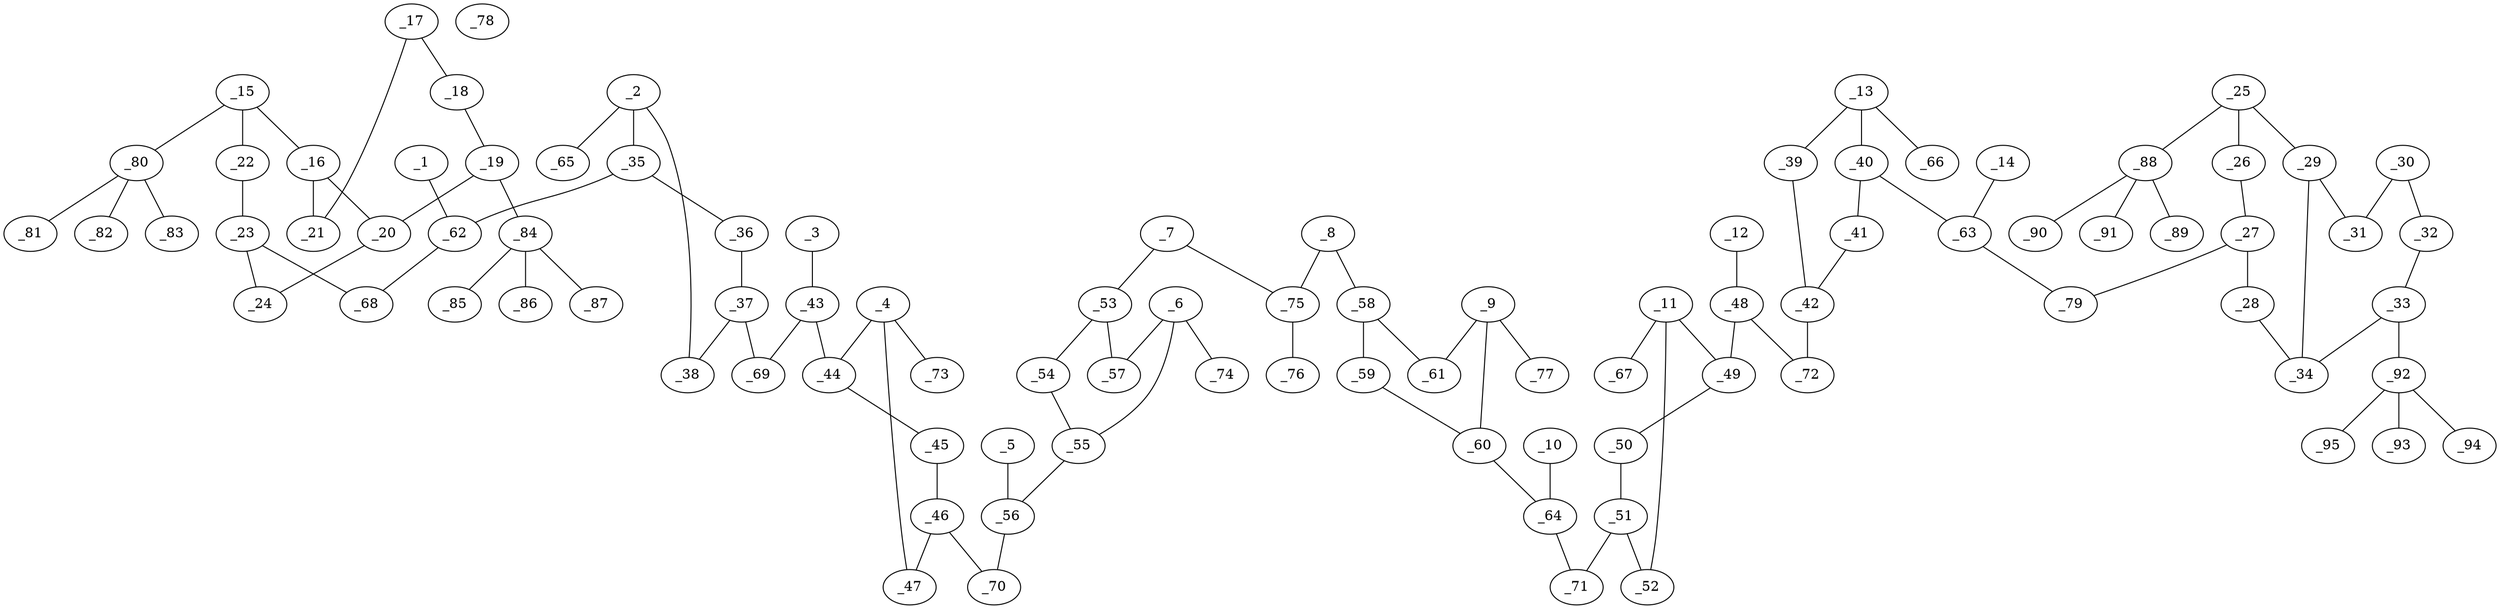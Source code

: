 graph molid670887 {
	_1	 [charge=0,
		chem=2,
		symbol="O  ",
		x="13.9265",
		y="13.0265"];
	_62	 [charge=0,
		chem=1,
		symbol="C  ",
		x="13.9265",
		y="12.0265"];
	_1 -- _62	 [valence=2];
	_2	 [charge=0,
		chem=4,
		symbol="N  ",
		x="12.1469",
		y="11.9332"];
	_35	 [charge=0,
		chem=1,
		symbol="C  ",
		x="13.0605",
		y="11.5265"];
	_2 -- _35	 [valence=1];
	_38	 [charge=0,
		chem=1,
		symbol="C  ",
		x="11.4778",
		y="11.1901"];
	_2 -- _38	 [valence=1];
	_65	 [charge=0,
		chem=1,
		symbol="C  ",
		x="11.939",
		y="12.9114"];
	_2 -- _65	 [valence=1];
	_3	 [charge=0,
		chem=2,
		symbol="O  ",
		x="9.9888",
		y="10.115"];
	_43	 [charge=0,
		chem=1,
		symbol="C  ",
		x="10.5765",
		y="9.306"];
	_3 -- _43	 [valence=2];
	_4	 [charge=0,
		chem=4,
		symbol="N  ",
		x="9.1916",
		y="8.1845"];
	_44	 [charge=0,
		chem=1,
		symbol="C  ",
		x="10.1698",
		y="8.3924"];
	_4 -- _44	 [valence=1];
	_47	 [charge=0,
		chem=1,
		symbol="C  ",
		x="9.0871",
		y="7.19"];
	_4 -- _47	 [valence=1];
	_73	 [charge=0,
		chem=1,
		symbol="C  ",
		x="8.4485",
		y="8.8537"];
	_4 -- _73	 [valence=1];
	_5	 [charge=0,
		chem=2,
		symbol="O  ",
		x="8.5144",
		y="5.445"];
	_56	 [charge=0,
		chem=1,
		symbol="C  ",
		x="9.4654",
		y="5.136"];
	_5 -- _56	 [valence=2];
	_6	 [charge=0,
		chem=4,
		symbol="N  ",
		x="10.5869",
		y="3.7511"];
	_55	 [charge=0,
		chem=1,
		symbol="C  ",
		x="9.6733",
		y="4.1578"];
	_6 -- _55	 [valence=1];
	_57	 [charge=0,
		chem=1,
		symbol="C  ",
		x="10.4823",
		y="2.7566"];
	_6 -- _57	 [valence=1];
	_74	 [charge=0,
		chem=1,
		symbol="C  ",
		x="11.4529",
		y="4.2511"];
	_6 -- _74	 [valence=1];
	_7	 [charge=0,
		chem=4,
		symbol="N  ",
		x="9.0975",
		y="1.6351"];
	_53	 [charge=0,
		chem=1,
		symbol="C  ",
		x="9.5042",
		y="2.5487"];
	_7 -- _53	 [valence=1];
	_75	 [charge=0,
		chem=1,
		symbol="C  ",
		x="9.6852",
		y="0.8261"];
	_7 -- _75	 [valence=1];
	_8	 [charge=0,
		chem=4,
		symbol="N  ",
		x="9.2785",
		y="-0.0874"];
	_58	 [charge=0,
		chem=1,
		symbol="C  ",
		x="9.8663",
		y="-0.8965"];
	_8 -- _58	 [valence=1];
	_8 -- _75	 [valence=1];
	_9	 [charge=0,
		chem=4,
		symbol="N  ",
		x="11.1753",
		y="-1.8475"];
	_60	 [charge=0,
		chem=1,
		symbol="C  ",
		x="10.3663",
		y="-2.4353"];
	_9 -- _60	 [valence=1];
	_61	 [charge=0,
		chem=1,
		symbol="C  ",
		x="10.8663",
		y="-0.8965"];
	_9 -- _61	 [valence=1];
	_77	 [charge=0,
		chem=1,
		symbol="C  ",
		x="12.1264",
		y="-2.1565"];
	_9 -- _77	 [valence=1];
	_10	 [charge=0,
		chem=2,
		symbol="O  ",
		x="11.2323",
		y="-3.9353"];
	_64	 [charge=0,
		chem=1,
		symbol="C  ",
		x="10.3663",
		y="-3.4353"];
	_10 -- _64	 [valence=2];
	_11	 [charge=0,
		chem=4,
		symbol="N  ",
		x="10.0002",
		y="-6.4741"];
	_49	 [charge=0,
		chem=1,
		symbol="C  ",
		x="9.0002",
		y="-6.4741"];
	_11 -- _49	 [valence=1];
	_52	 [charge=0,
		chem=1,
		symbol="C  ",
		x="10.3093",
		y="-5.5231"];
	_11 -- _52	 [valence=1];
	_67	 [charge=0,
		chem=1,
		symbol="C  ",
		x="10.588",
		y="-7.2832"];
	_11 -- _67	 [valence=1];
	_12	 [charge=0,
		chem=2,
		symbol="O  ",
		x="8.8192",
		y="-8.1967"];
	_48	 [charge=0,
		chem=1,
		symbol="C  ",
		x="8.4125",
		y="-7.2832"];
	_12 -- _48	 [valence=2];
	_13	 [charge=0,
		chem=4,
		symbol="N  ",
		x="5.5211",
		y="-8.9387"];
	_39	 [charge=0,
		chem=1,
		symbol="C  ",
		x="5.8301",
		y="-7.9876"];
	_13 -- _39	 [valence=1];
	_40	 [charge=0,
		chem=1,
		symbol="C  ",
		x="6.3301",
		y="-9.5265"];
	_13 -- _40	 [valence=1];
	_66	 [charge=0,
		chem=1,
		symbol="C  ",
		x="4.5701",
		y="-9.2477"];
	_13 -- _66	 [valence=1];
	_14	 [charge=0,
		chem=2,
		symbol="O  ",
		x="7.1962",
		y="-11.0265"];
	_63	 [charge=0,
		chem=1,
		symbol="C  ",
		x="6.3301",
		y="-10.5265"];
	_14 -- _63	 [valence=2];
	_15	 [charge=0,
		chem=1,
		symbol="C  ",
		x="16.5246",
		y="13.5265"];
	_16	 [charge=0,
		chem=1,
		symbol="C  ",
		x="17.3906",
		y="13.0265"];
	_15 -- _16	 [valence=1];
	_22	 [charge=0,
		chem=1,
		symbol="C  ",
		x="15.6586",
		y="13.0265"];
	_15 -- _22	 [valence=2];
	_80	 [charge=0,
		chem=6,
		symbol="P  ",
		x="16.5246",
		y="14.5265"];
	_15 -- _80	 [valence=1];
	_20	 [charge=0,
		chem=1,
		symbol="C  ",
		x="17.3906",
		y="12.0265"];
	_16 -- _20	 [valence=2];
	_21	 [charge=0,
		chem=1,
		symbol="C  ",
		x="18.2566",
		y="13.5265"];
	_16 -- _21	 [valence=1];
	_17	 [charge=0,
		chem=1,
		symbol="C  ",
		x="19.1227",
		y="13.0265"];
	_18	 [charge=0,
		chem=1,
		symbol="C  ",
		x="19.1227",
		y="12.0265"];
	_17 -- _18	 [valence=1];
	_17 -- _21	 [valence=2];
	_19	 [charge=0,
		chem=1,
		symbol="C  ",
		x="18.2566",
		y="11.5265"];
	_18 -- _19	 [valence=2];
	_19 -- _20	 [valence=1];
	_84	 [charge=0,
		chem=6,
		symbol="P  ",
		x="18.2566",
		y="10.5265"];
	_19 -- _84	 [valence=1];
	_24	 [charge=0,
		chem=1,
		symbol="C  ",
		x="16.5246",
		y="11.5265"];
	_20 -- _24	 [valence=1];
	_23	 [charge=0,
		chem=1,
		symbol="C  ",
		x="15.6586",
		y="12.0265"];
	_22 -- _23	 [valence=1];
	_23 -- _24	 [valence=2];
	_68	 [charge=0,
		chem=4,
		symbol="N  ",
		x="14.7925",
		y="11.5265"];
	_23 -- _68	 [valence=1];
	_25	 [charge=0,
		chem=1,
		symbol="C  ",
		x="6.3301",
		y="-13.5265"];
	_26	 [charge=0,
		chem=1,
		symbol="C  ",
		x="6.3301",
		y="-12.5265"];
	_25 -- _26	 [valence=2];
	_29	 [charge=0,
		chem=1,
		symbol="C  ",
		x="5.4641",
		y="-14.0265"];
	_25 -- _29	 [valence=1];
	_88	 [charge=0,
		chem=6,
		symbol="P  ",
		x="7.1961",
		y="-14.0265"];
	_25 -- _88	 [valence=1];
	_27	 [charge=0,
		chem=1,
		symbol="C  ",
		x="5.4641",
		y="-12.0265"];
	_26 -- _27	 [valence=1];
	_28	 [charge=0,
		chem=1,
		symbol="C  ",
		x="4.5981",
		y="-12.5265"];
	_27 -- _28	 [valence=2];
	_79	 [charge=0,
		chem=4,
		symbol="N  ",
		x="5.4641",
		y="-11.0265"];
	_27 -- _79	 [valence=1];
	_34	 [charge=0,
		chem=1,
		symbol="C  ",
		x="4.5981",
		y="-13.5265"];
	_28 -- _34	 [valence=1];
	_31	 [charge=0,
		chem=1,
		symbol="C  ",
		x="5.4641",
		y="-15.0265"];
	_29 -- _31	 [valence=2];
	_29 -- _34	 [valence=1];
	_30	 [charge=0,
		chem=1,
		symbol="C  ",
		x="4.5981",
		y="-15.5265"];
	_30 -- _31	 [valence=1];
	_32	 [charge=0,
		chem=1,
		symbol="C  ",
		x="3.732",
		y="-15.0265"];
	_30 -- _32	 [valence=2];
	_33	 [charge=0,
		chem=1,
		symbol="C  ",
		x="3.732",
		y="-14.0265"];
	_32 -- _33	 [valence=1];
	_33 -- _34	 [valence=2];
	_92	 [charge=0,
		chem=6,
		symbol="P  ",
		x="2.866",
		y="-13.5265"];
	_33 -- _92	 [valence=1];
	_36	 [charge=0,
		chem=1,
		symbol="C  ",
		x="12.9559",
		y="10.532"];
	_35 -- _36	 [valence=2];
	_35 -- _62	 [valence=1];
	_37	 [charge=0,
		chem=1,
		symbol="C  ",
		x="11.9778",
		y="10.3241"];
	_36 -- _37	 [valence=1];
	_37 -- _38	 [valence=2];
	_69	 [charge=0,
		chem=4,
		symbol="N  ",
		x="11.5711",
		y="9.4105"];
	_37 -- _69	 [valence=1];
	_42	 [charge=0,
		chem=1,
		symbol="C  ",
		x="6.8301",
		y="-7.9876"];
	_39 -- _42	 [valence=2];
	_41	 [charge=0,
		chem=1,
		symbol="C  ",
		x="7.1392",
		y="-8.9387"];
	_40 -- _41	 [valence=2];
	_40 -- _63	 [valence=1];
	_41 -- _42	 [valence=1];
	_72	 [charge=0,
		chem=4,
		symbol="N  ",
		x="7.4179",
		y="-7.1786"];
	_42 -- _72	 [valence=1];
	_43 -- _44	 [valence=1];
	_43 -- _69	 [valence=1];
	_45	 [charge=0,
		chem=1,
		symbol="C  ",
		x="10.6698",
		y="7.5264"];
	_44 -- _45	 [valence=2];
	_46	 [charge=0,
		chem=1,
		symbol="C  ",
		x="10.0007",
		y="6.7833"];
	_45 -- _46	 [valence=1];
	_46 -- _47	 [valence=2];
	_70	 [charge=0,
		chem=4,
		symbol="N  ",
		x="10.2086",
		y="5.8051"];
	_46 -- _70	 [valence=1];
	_48 -- _49	 [valence=1];
	_48 -- _72	 [valence=1];
	_50	 [charge=0,
		chem=1,
		symbol="C  ",
		x="8.6912",
		y="-5.5231"];
	_49 -- _50	 [valence=2];
	_51	 [charge=0,
		chem=1,
		symbol="C  ",
		x="9.5002",
		y="-4.9353"];
	_50 -- _51	 [valence=1];
	_51 -- _52	 [valence=2];
	_71	 [charge=0,
		chem=4,
		symbol="N  ",
		x="9.5002",
		y="-3.9353"];
	_51 -- _71	 [valence=1];
	_54	 [charge=0,
		chem=1,
		symbol="C  ",
		x="9.0042",
		y="3.4147"];
	_53 -- _54	 [valence=1];
	_53 -- _57	 [valence=2];
	_54 -- _55	 [valence=2];
	_55 -- _56	 [valence=1];
	_56 -- _70	 [valence=1];
	_59	 [charge=0,
		chem=1,
		symbol="C  ",
		x="9.5573",
		y="-1.8475"];
	_58 -- _59	 [valence=1];
	_58 -- _61	 [valence=2];
	_59 -- _60	 [valence=2];
	_60 -- _64	 [valence=1];
	_62 -- _68	 [valence=1];
	_63 -- _79	 [valence=1];
	_64 -- _71	 [valence=1];
	_76	 [charge=0,
		chem=2,
		symbol="O  ",
		x="10.6798",
		y="0.9306"];
	_75 -- _76	 [valence=2];
	_78	 [charge=0,
		chem=29,
		symbol="Na ",
		x="21.2566",
		y=0];
	_81	 [charge=0,
		chem=2,
		symbol="O  ",
		x="16.5246",
		y="15.5265"];
	_80 -- _81	 [valence=2];
	_82	 [charge=0,
		chem=2,
		symbol="O  ",
		x="17.5246",
		y="14.5265"];
	_80 -- _82	 [valence=1];
	_83	 [charge=0,
		chem=2,
		symbol="O  ",
		x="15.5246",
		y="14.5265"];
	_80 -- _83	 [valence=1];
	_85	 [charge=0,
		chem=2,
		symbol="O  ",
		x="18.2566",
		y="9.5265"];
	_84 -- _85	 [valence=2];
	_86	 [charge=0,
		chem=2,
		symbol="O  ",
		x="17.2566",
		y="10.5265"];
	_84 -- _86	 [valence=1];
	_87	 [charge=0,
		chem=2,
		symbol="O  ",
		x="19.2566",
		y="10.5265"];
	_84 -- _87	 [valence=1];
	_89	 [charge=0,
		chem=2,
		symbol="O  ",
		x="8.0622",
		y="-14.5265"];
	_88 -- _89	 [valence=2];
	_90	 [charge=0,
		chem=2,
		symbol="O  ",
		x="6.6961",
		y="-14.8925"];
	_88 -- _90	 [valence=1];
	_91	 [charge=0,
		chem=2,
		symbol="O  ",
		x="7.6962",
		y="-13.1605"];
	_88 -- _91	 [valence=1];
	_93	 [charge=0,
		chem=2,
		symbol="O  ",
		x=2,
		y="-13.0265"];
	_92 -- _93	 [valence=2];
	_94	 [charge=0,
		chem=2,
		symbol="O  ",
		x="3.366",
		y="-12.6604"];
	_92 -- _94	 [valence=1];
	_95	 [charge=0,
		chem=2,
		symbol="O  ",
		x="2.366",
		y="-14.3925"];
	_92 -- _95	 [valence=1];
}
